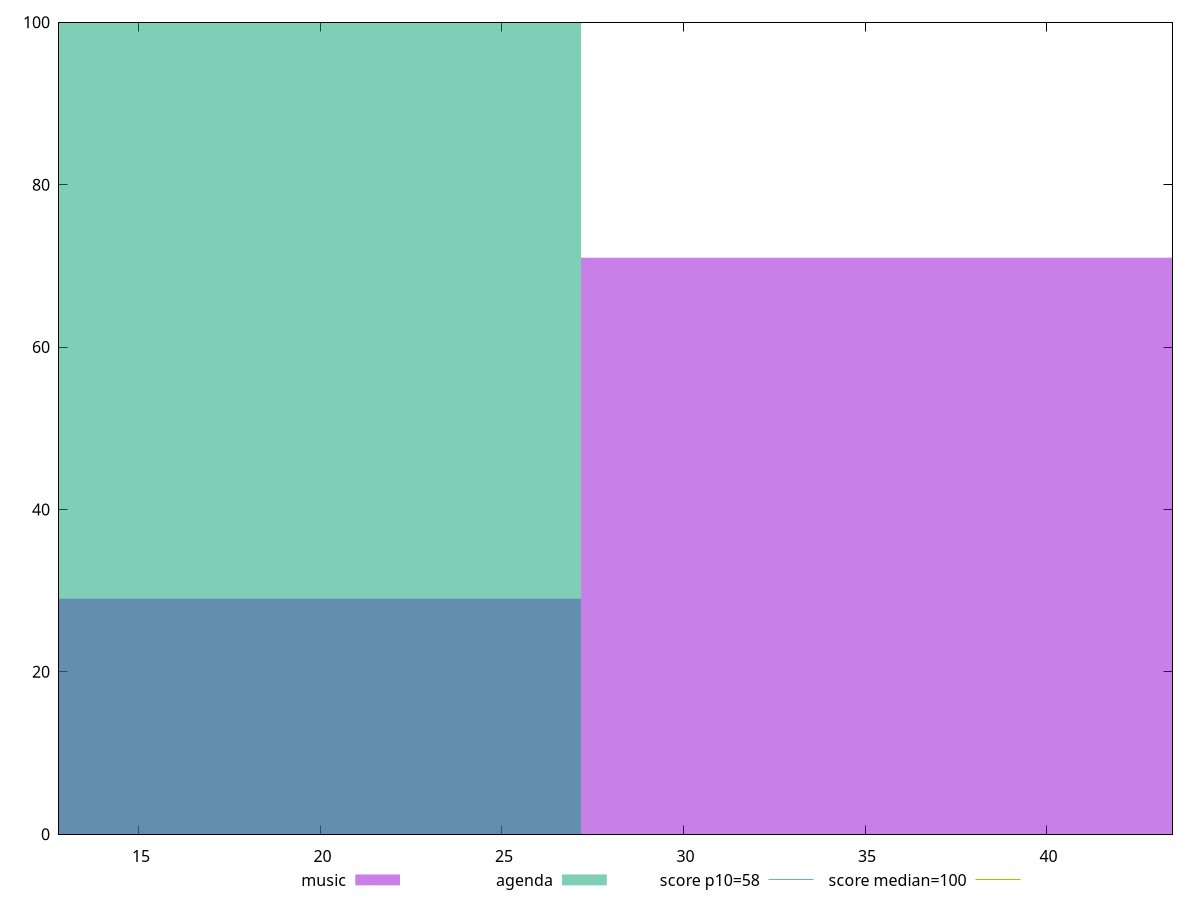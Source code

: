reset

$music <<EOF
36.23736600215535 71
18.118683001077674 29
EOF

$agenda <<EOF
18.118683001077674 100
EOF

set key outside below
set boxwidth 18.118683001077674
set xrange [12.8:43.46666666666667]
set yrange [0:100]
set trange [0:100]
set style fill transparent solid 0.5 noborder

set parametric
set terminal svg size 640, 500 enhanced background rgb 'white'
set output "reports/report_00030_2021-02-24T20-42-31.540Z/estimated-input-latency/comparison/histogram/0_vs_1.svg"

plot $music title "music" with boxes, \
     $agenda title "agenda" with boxes, \
     58,t title "score p10=58", \
     100,t title "score median=100"

reset
